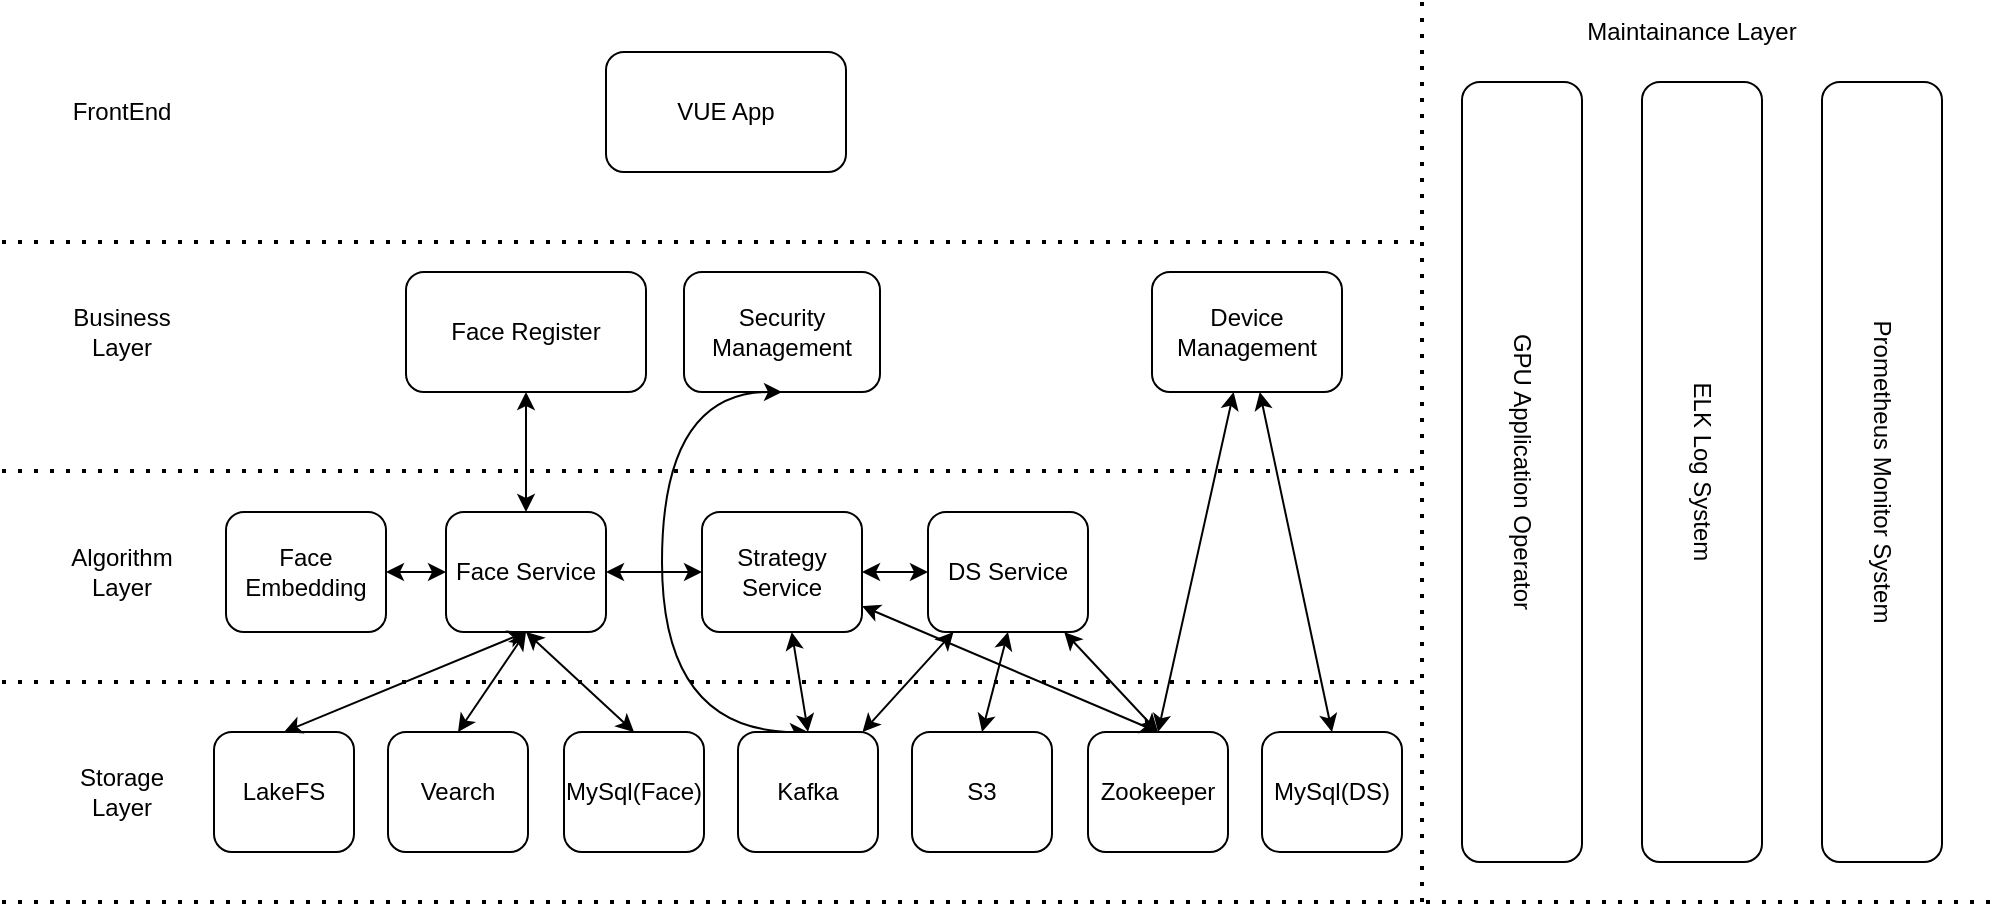 <mxfile>
    <diagram id="kzgT7-XHgrdpS-_xvlMv" name="Page-1">
        <mxGraphModel dx="1127" dy="779" grid="1" gridSize="10" guides="1" tooltips="1" connect="1" arrows="1" fold="1" page="1" pageScale="1" pageWidth="1169" pageHeight="827" math="0" shadow="0">
            <root>
                <mxCell id="0"/>
                <mxCell id="1" parent="0"/>
                <mxCell id="2" value="" style="endArrow=none;dashed=1;html=1;dashPattern=1 3;strokeWidth=2;" parent="1" edge="1">
                    <mxGeometry width="50" height="50" relative="1" as="geometry">
                        <mxPoint x="10" y="130" as="sourcePoint"/>
                        <mxPoint x="720" y="130" as="targetPoint"/>
                    </mxGeometry>
                </mxCell>
                <mxCell id="3" value="FrontEnd" style="text;html=1;strokeColor=none;fillColor=none;align=center;verticalAlign=middle;whiteSpace=wrap;rounded=0;" parent="1" vertex="1">
                    <mxGeometry x="40" y="50" width="60" height="30" as="geometry"/>
                </mxCell>
                <mxCell id="5" value="Business Layer" style="text;html=1;strokeColor=none;fillColor=none;align=center;verticalAlign=middle;whiteSpace=wrap;rounded=0;" parent="1" vertex="1">
                    <mxGeometry x="40" y="160" width="60" height="30" as="geometry"/>
                </mxCell>
                <mxCell id="6" value="Device Management" style="rounded=1;whiteSpace=wrap;html=1;" parent="1" vertex="1">
                    <mxGeometry x="585" y="145" width="95" height="60" as="geometry"/>
                </mxCell>
                <mxCell id="7" value="Face Register" style="rounded=1;whiteSpace=wrap;html=1;" parent="1" vertex="1">
                    <mxGeometry x="212" y="145" width="120" height="60" as="geometry"/>
                </mxCell>
                <mxCell id="8" value="Security Management" style="rounded=1;whiteSpace=wrap;html=1;" parent="1" vertex="1">
                    <mxGeometry x="351" y="145" width="98" height="60" as="geometry"/>
                </mxCell>
                <mxCell id="9" value="Algorithm Layer" style="text;html=1;strokeColor=none;fillColor=none;align=center;verticalAlign=middle;whiteSpace=wrap;rounded=0;" parent="1" vertex="1">
                    <mxGeometry x="40" y="280" width="60" height="30" as="geometry"/>
                </mxCell>
                <mxCell id="10" value="Strategy Service" style="rounded=1;whiteSpace=wrap;html=1;" parent="1" vertex="1">
                    <mxGeometry x="360" y="265" width="80" height="60" as="geometry"/>
                </mxCell>
                <mxCell id="11" value="" style="endArrow=classic;startArrow=classic;html=1;entryX=0.5;entryY=1;entryDx=0;entryDy=0;exitX=0.5;exitY=0;exitDx=0;exitDy=0;edgeStyle=orthogonalEdgeStyle;curved=1;" parent="1" source="40" target="8" edge="1">
                    <mxGeometry width="50" height="50" relative="1" as="geometry">
                        <mxPoint x="322" y="210" as="sourcePoint"/>
                        <mxPoint x="372" y="160" as="targetPoint"/>
                        <Array as="points">
                            <mxPoint x="340" y="375"/>
                            <mxPoint x="340" y="205"/>
                        </Array>
                    </mxGeometry>
                </mxCell>
                <mxCell id="12" value="DS Service" style="rounded=1;whiteSpace=wrap;html=1;" parent="1" vertex="1">
                    <mxGeometry x="473" y="265" width="80" height="60" as="geometry"/>
                </mxCell>
                <mxCell id="13" value="" style="endArrow=classic;startArrow=classic;html=1;" parent="1" source="10" target="12" edge="1">
                    <mxGeometry width="50" height="50" relative="1" as="geometry">
                        <mxPoint x="442" y="410" as="sourcePoint"/>
                        <mxPoint x="425" y="295" as="targetPoint"/>
                    </mxGeometry>
                </mxCell>
                <mxCell id="14" value="Storage Layer" style="text;html=1;strokeColor=none;fillColor=none;align=center;verticalAlign=middle;whiteSpace=wrap;rounded=0;" parent="1" vertex="1">
                    <mxGeometry x="40" y="390" width="60" height="30" as="geometry"/>
                </mxCell>
                <mxCell id="15" value="Vearch" style="rounded=1;whiteSpace=wrap;html=1;" parent="1" vertex="1">
                    <mxGeometry x="203" y="375" width="70" height="60" as="geometry"/>
                </mxCell>
                <mxCell id="16" value="" style="endArrow=classic;startArrow=classic;html=1;entryX=0.5;entryY=1;entryDx=0;entryDy=0;exitX=0.5;exitY=0;exitDx=0;exitDy=0;" parent="1" source="15" target="20" edge="1">
                    <mxGeometry width="50" height="50" relative="1" as="geometry">
                        <mxPoint x="112" y="390" as="sourcePoint"/>
                        <mxPoint x="162" y="340" as="targetPoint"/>
                    </mxGeometry>
                </mxCell>
                <mxCell id="17" value="MySql(Face)" style="rounded=1;whiteSpace=wrap;html=1;" parent="1" vertex="1">
                    <mxGeometry x="291" y="375" width="70" height="60" as="geometry"/>
                </mxCell>
                <mxCell id="18" value="LakeFS" style="rounded=1;whiteSpace=wrap;html=1;" parent="1" vertex="1">
                    <mxGeometry x="116" y="375" width="70" height="60" as="geometry"/>
                </mxCell>
                <mxCell id="19" value="Zookeeper" style="rounded=1;whiteSpace=wrap;html=1;" parent="1" vertex="1">
                    <mxGeometry x="553" y="375" width="70" height="60" as="geometry"/>
                </mxCell>
                <mxCell id="20" value="Face Service" style="rounded=1;whiteSpace=wrap;html=1;" parent="1" vertex="1">
                    <mxGeometry x="232" y="265" width="80" height="60" as="geometry"/>
                </mxCell>
                <mxCell id="21" value="" style="endArrow=classic;startArrow=classic;html=1;entryX=0.5;entryY=0;entryDx=0;entryDy=0;" parent="1" source="10" target="19" edge="1">
                    <mxGeometry width="50" height="50" relative="1" as="geometry">
                        <mxPoint x="562" y="305" as="sourcePoint"/>
                        <mxPoint x="612" y="305" as="targetPoint"/>
                    </mxGeometry>
                </mxCell>
                <mxCell id="22" value="" style="endArrow=classic;startArrow=classic;html=1;entryX=0.5;entryY=1;entryDx=0;entryDy=0;exitX=0.5;exitY=0;exitDx=0;exitDy=0;" parent="1" source="20" target="7" edge="1">
                    <mxGeometry width="50" height="50" relative="1" as="geometry">
                        <mxPoint x="142" y="330" as="sourcePoint"/>
                        <mxPoint x="192" y="280" as="targetPoint"/>
                    </mxGeometry>
                </mxCell>
                <mxCell id="23" value="Face Embedding" style="whiteSpace=wrap;html=1;rounded=1;" parent="1" vertex="1">
                    <mxGeometry x="122" y="265" width="80" height="60" as="geometry"/>
                </mxCell>
                <mxCell id="25" value="" style="endArrow=classic;startArrow=classic;html=1;entryX=0.5;entryY=1;entryDx=0;entryDy=0;exitX=0.5;exitY=0;exitDx=0;exitDy=0;" parent="1" source="17" target="20" edge="1">
                    <mxGeometry width="50" height="50" relative="1" as="geometry">
                        <mxPoint x="282" y="395" as="sourcePoint"/>
                        <mxPoint x="282" y="335" as="targetPoint"/>
                    </mxGeometry>
                </mxCell>
                <mxCell id="26" value="" style="endArrow=classic;startArrow=classic;html=1;entryX=0.5;entryY=1;entryDx=0;entryDy=0;exitX=0.5;exitY=0;exitDx=0;exitDy=0;" parent="1" source="18" target="20" edge="1">
                    <mxGeometry width="50" height="50" relative="1" as="geometry">
                        <mxPoint x="353.25" y="395" as="sourcePoint"/>
                        <mxPoint x="305.75" y="335" as="targetPoint"/>
                    </mxGeometry>
                </mxCell>
                <mxCell id="27" value="" style="endArrow=classic;startArrow=classic;html=1;exitX=1;exitY=0.5;exitDx=0;exitDy=0;edgeStyle=orthogonalEdgeStyle;curved=1;" parent="1" source="20" target="10" edge="1">
                    <mxGeometry width="50" height="50" relative="1" as="geometry">
                        <mxPoint x="272" y="210" as="sourcePoint"/>
                        <mxPoint x="322" y="160" as="targetPoint"/>
                        <Array as="points">
                            <mxPoint x="350" y="295"/>
                            <mxPoint x="350" y="295"/>
                        </Array>
                    </mxGeometry>
                </mxCell>
                <mxCell id="29" value="Maintainance Layer" style="text;html=1;strokeColor=none;fillColor=none;align=center;verticalAlign=middle;whiteSpace=wrap;rounded=0;" parent="1" vertex="1">
                    <mxGeometry x="800" y="10" width="110" height="30" as="geometry"/>
                </mxCell>
                <mxCell id="30" value="" style="endArrow=none;dashed=1;html=1;dashPattern=1 3;strokeWidth=2;" parent="1" edge="1">
                    <mxGeometry width="50" height="50" relative="1" as="geometry">
                        <mxPoint x="720" y="460" as="sourcePoint"/>
                        <mxPoint x="720" y="10" as="targetPoint"/>
                    </mxGeometry>
                </mxCell>
                <mxCell id="31" value="GPU Application Operator" style="rounded=1;whiteSpace=wrap;html=1;horizontal=0;rotation=-180;" parent="1" vertex="1">
                    <mxGeometry x="740" y="50" width="60" height="390" as="geometry"/>
                </mxCell>
                <mxCell id="32" value="ELK Log System" style="rounded=1;whiteSpace=wrap;html=1;horizontal=0;rotation=-180;" parent="1" vertex="1">
                    <mxGeometry x="830" y="50" width="60" height="390" as="geometry"/>
                </mxCell>
                <mxCell id="33" value="Prometheus Monitor System" style="rounded=1;whiteSpace=wrap;html=1;horizontal=0;rotation=-180;" parent="1" vertex="1">
                    <mxGeometry x="920" y="50" width="60" height="390" as="geometry"/>
                </mxCell>
                <mxCell id="34" value="" style="endArrow=classic;startArrow=classic;html=1;exitX=0.5;exitY=0;exitDx=0;exitDy=0;" parent="1" source="38" target="6" edge="1">
                    <mxGeometry width="50" height="50" relative="1" as="geometry">
                        <mxPoint x="600" y="540" as="sourcePoint"/>
                        <mxPoint x="650" y="490" as="targetPoint"/>
                    </mxGeometry>
                </mxCell>
                <mxCell id="35" value="" style="endArrow=none;dashed=1;html=1;dashPattern=1 3;strokeWidth=2;" parent="1" edge="1">
                    <mxGeometry width="50" height="50" relative="1" as="geometry">
                        <mxPoint x="10" y="350" as="sourcePoint"/>
                        <mxPoint x="720" y="350" as="targetPoint"/>
                    </mxGeometry>
                </mxCell>
                <mxCell id="36" value="" style="endArrow=none;dashed=1;html=1;dashPattern=1 3;strokeWidth=2;" parent="1" edge="1">
                    <mxGeometry width="50" height="50" relative="1" as="geometry">
                        <mxPoint x="10" y="244.5" as="sourcePoint"/>
                        <mxPoint x="720" y="244.5" as="targetPoint"/>
                    </mxGeometry>
                </mxCell>
                <mxCell id="37" value="" style="endArrow=classic;startArrow=classic;html=1;" parent="1" source="23" target="20" edge="1">
                    <mxGeometry width="50" height="50" relative="1" as="geometry">
                        <mxPoint x="160" y="550" as="sourcePoint"/>
                        <mxPoint x="210" y="500" as="targetPoint"/>
                    </mxGeometry>
                </mxCell>
                <mxCell id="38" value="MySql(DS)" style="rounded=1;whiteSpace=wrap;html=1;" parent="1" vertex="1">
                    <mxGeometry x="640" y="375" width="70" height="60" as="geometry"/>
                </mxCell>
                <mxCell id="39" value="" style="endArrow=classic;startArrow=classic;html=1;exitX=0.5;exitY=0;exitDx=0;exitDy=0;" parent="1" source="19" target="6" edge="1">
                    <mxGeometry width="50" height="50" relative="1" as="geometry">
                        <mxPoint x="655" y="390" as="sourcePoint"/>
                        <mxPoint x="655" y="215" as="targetPoint"/>
                    </mxGeometry>
                </mxCell>
                <mxCell id="40" value="Kafka" style="rounded=1;whiteSpace=wrap;html=1;" parent="1" vertex="1">
                    <mxGeometry x="378" y="375" width="70" height="60" as="geometry"/>
                </mxCell>
                <mxCell id="41" value="" style="endArrow=classic;startArrow=classic;html=1;" parent="1" source="40" target="12" edge="1">
                    <mxGeometry width="50" height="50" relative="1" as="geometry">
                        <mxPoint x="352.217" y="390" as="sourcePoint"/>
                        <mxPoint x="306.783" y="335" as="targetPoint"/>
                    </mxGeometry>
                </mxCell>
                <mxCell id="42" value="" style="endArrow=classic;startArrow=classic;html=1;exitX=0.5;exitY=0;exitDx=0;exitDy=0;" parent="1" source="40" target="10" edge="1">
                    <mxGeometry width="50" height="50" relative="1" as="geometry">
                        <mxPoint x="448.043" y="390" as="sourcePoint"/>
                        <mxPoint x="416.957" y="335" as="targetPoint"/>
                    </mxGeometry>
                </mxCell>
                <mxCell id="43" value="" style="endArrow=classic;startArrow=classic;html=1;exitX=0.5;exitY=0;exitDx=0;exitDy=0;" parent="1" source="19" target="12" edge="1">
                    <mxGeometry width="50" height="50" relative="1" as="geometry">
                        <mxPoint x="448.043" y="390" as="sourcePoint"/>
                        <mxPoint x="416.957" y="335" as="targetPoint"/>
                    </mxGeometry>
                </mxCell>
                <mxCell id="44" value="VUE App" style="rounded=1;whiteSpace=wrap;html=1;" parent="1" vertex="1">
                    <mxGeometry x="312" y="35" width="120" height="60" as="geometry"/>
                </mxCell>
                <mxCell id="45" value="" style="endArrow=none;dashed=1;html=1;dashPattern=1 3;strokeWidth=2;" parent="1" edge="1">
                    <mxGeometry width="50" height="50" relative="1" as="geometry">
                        <mxPoint x="10" y="460" as="sourcePoint"/>
                        <mxPoint x="1010" y="460" as="targetPoint"/>
                    </mxGeometry>
                </mxCell>
                <mxCell id="46" value="S3" style="rounded=1;whiteSpace=wrap;html=1;" vertex="1" parent="1">
                    <mxGeometry x="465" y="375" width="70" height="60" as="geometry"/>
                </mxCell>
                <mxCell id="47" value="" style="endArrow=classic;startArrow=classic;html=1;entryX=0.5;entryY=1;entryDx=0;entryDy=0;exitX=0.5;exitY=0;exitDx=0;exitDy=0;" edge="1" parent="1" source="46" target="12">
                    <mxGeometry width="50" height="50" relative="1" as="geometry">
                        <mxPoint x="575.364" y="385" as="sourcePoint"/>
                        <mxPoint x="542.636" y="335" as="targetPoint"/>
                    </mxGeometry>
                </mxCell>
            </root>
        </mxGraphModel>
    </diagram>
</mxfile>